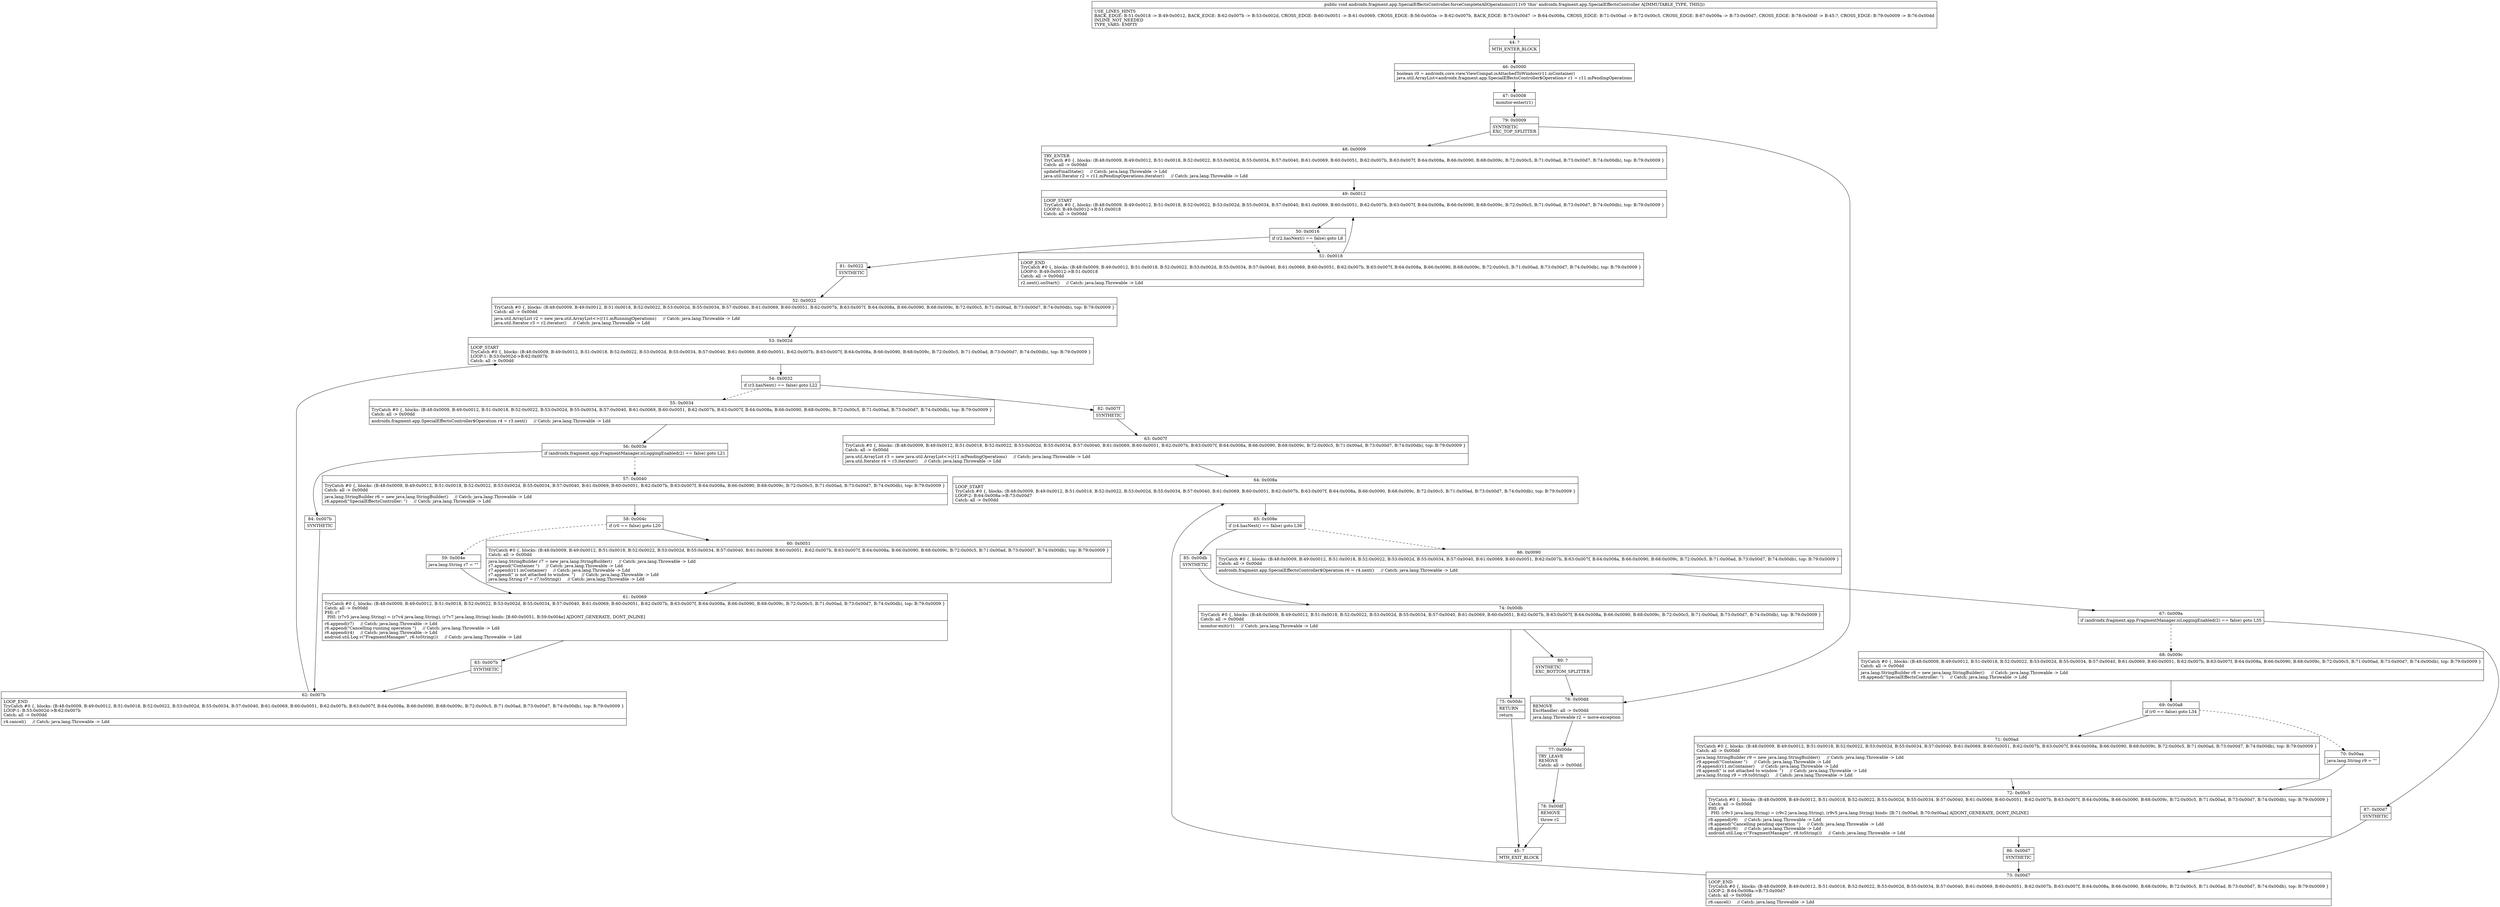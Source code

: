 digraph "CFG forandroidx.fragment.app.SpecialEffectsController.forceCompleteAllOperations()V" {
Node_44 [shape=record,label="{44\:\ ?|MTH_ENTER_BLOCK\l}"];
Node_46 [shape=record,label="{46\:\ 0x0000|boolean r0 = androidx.core.view.ViewCompat.isAttachedToWindow(r11.mContainer)\ljava.util.ArrayList\<androidx.fragment.app.SpecialEffectsController$Operation\> r1 = r11.mPendingOperations\l}"];
Node_47 [shape=record,label="{47\:\ 0x0008|monitor\-enter(r1)\l}"];
Node_79 [shape=record,label="{79\:\ 0x0009|SYNTHETIC\lEXC_TOP_SPLITTER\l}"];
Node_48 [shape=record,label="{48\:\ 0x0009|TRY_ENTER\lTryCatch #0 \{, blocks: (B:48:0x0009, B:49:0x0012, B:51:0x0018, B:52:0x0022, B:53:0x002d, B:55:0x0034, B:57:0x0040, B:61:0x0069, B:60:0x0051, B:62:0x007b, B:63:0x007f, B:64:0x008a, B:66:0x0090, B:68:0x009c, B:72:0x00c5, B:71:0x00ad, B:73:0x00d7, B:74:0x00db), top: B:79:0x0009 \}\lCatch: all \-\> 0x00dd\l|updateFinalState()     \/\/ Catch: java.lang.Throwable \-\> Ldd\ljava.util.Iterator r2 = r11.mPendingOperations.iterator()     \/\/ Catch: java.lang.Throwable \-\> Ldd\l}"];
Node_49 [shape=record,label="{49\:\ 0x0012|LOOP_START\lTryCatch #0 \{, blocks: (B:48:0x0009, B:49:0x0012, B:51:0x0018, B:52:0x0022, B:53:0x002d, B:55:0x0034, B:57:0x0040, B:61:0x0069, B:60:0x0051, B:62:0x007b, B:63:0x007f, B:64:0x008a, B:66:0x0090, B:68:0x009c, B:72:0x00c5, B:71:0x00ad, B:73:0x00d7, B:74:0x00db), top: B:79:0x0009 \}\lLOOP:0: B:49:0x0012\-\>B:51:0x0018\lCatch: all \-\> 0x00dd\l}"];
Node_50 [shape=record,label="{50\:\ 0x0016|if (r2.hasNext() == false) goto L8\l}"];
Node_51 [shape=record,label="{51\:\ 0x0018|LOOP_END\lTryCatch #0 \{, blocks: (B:48:0x0009, B:49:0x0012, B:51:0x0018, B:52:0x0022, B:53:0x002d, B:55:0x0034, B:57:0x0040, B:61:0x0069, B:60:0x0051, B:62:0x007b, B:63:0x007f, B:64:0x008a, B:66:0x0090, B:68:0x009c, B:72:0x00c5, B:71:0x00ad, B:73:0x00d7, B:74:0x00db), top: B:79:0x0009 \}\lLOOP:0: B:49:0x0012\-\>B:51:0x0018\lCatch: all \-\> 0x00dd\l|r2.next().onStart()     \/\/ Catch: java.lang.Throwable \-\> Ldd\l}"];
Node_81 [shape=record,label="{81\:\ 0x0022|SYNTHETIC\l}"];
Node_52 [shape=record,label="{52\:\ 0x0022|TryCatch #0 \{, blocks: (B:48:0x0009, B:49:0x0012, B:51:0x0018, B:52:0x0022, B:53:0x002d, B:55:0x0034, B:57:0x0040, B:61:0x0069, B:60:0x0051, B:62:0x007b, B:63:0x007f, B:64:0x008a, B:66:0x0090, B:68:0x009c, B:72:0x00c5, B:71:0x00ad, B:73:0x00d7, B:74:0x00db), top: B:79:0x0009 \}\lCatch: all \-\> 0x00dd\l|java.util.ArrayList r2 = new java.util.ArrayList\<\>(r11.mRunningOperations)     \/\/ Catch: java.lang.Throwable \-\> Ldd\ljava.util.Iterator r3 = r2.iterator()     \/\/ Catch: java.lang.Throwable \-\> Ldd\l}"];
Node_53 [shape=record,label="{53\:\ 0x002d|LOOP_START\lTryCatch #0 \{, blocks: (B:48:0x0009, B:49:0x0012, B:51:0x0018, B:52:0x0022, B:53:0x002d, B:55:0x0034, B:57:0x0040, B:61:0x0069, B:60:0x0051, B:62:0x007b, B:63:0x007f, B:64:0x008a, B:66:0x0090, B:68:0x009c, B:72:0x00c5, B:71:0x00ad, B:73:0x00d7, B:74:0x00db), top: B:79:0x0009 \}\lLOOP:1: B:53:0x002d\-\>B:62:0x007b\lCatch: all \-\> 0x00dd\l}"];
Node_54 [shape=record,label="{54\:\ 0x0032|if (r3.hasNext() == false) goto L22\l}"];
Node_55 [shape=record,label="{55\:\ 0x0034|TryCatch #0 \{, blocks: (B:48:0x0009, B:49:0x0012, B:51:0x0018, B:52:0x0022, B:53:0x002d, B:55:0x0034, B:57:0x0040, B:61:0x0069, B:60:0x0051, B:62:0x007b, B:63:0x007f, B:64:0x008a, B:66:0x0090, B:68:0x009c, B:72:0x00c5, B:71:0x00ad, B:73:0x00d7, B:74:0x00db), top: B:79:0x0009 \}\lCatch: all \-\> 0x00dd\l|androidx.fragment.app.SpecialEffectsController$Operation r4 = r3.next()     \/\/ Catch: java.lang.Throwable \-\> Ldd\l}"];
Node_56 [shape=record,label="{56\:\ 0x003e|if (androidx.fragment.app.FragmentManager.isLoggingEnabled(2) == false) goto L21\l}"];
Node_57 [shape=record,label="{57\:\ 0x0040|TryCatch #0 \{, blocks: (B:48:0x0009, B:49:0x0012, B:51:0x0018, B:52:0x0022, B:53:0x002d, B:55:0x0034, B:57:0x0040, B:61:0x0069, B:60:0x0051, B:62:0x007b, B:63:0x007f, B:64:0x008a, B:66:0x0090, B:68:0x009c, B:72:0x00c5, B:71:0x00ad, B:73:0x00d7, B:74:0x00db), top: B:79:0x0009 \}\lCatch: all \-\> 0x00dd\l|java.lang.StringBuilder r6 = new java.lang.StringBuilder()     \/\/ Catch: java.lang.Throwable \-\> Ldd\lr6.append(\"SpecialEffectsController: \")     \/\/ Catch: java.lang.Throwable \-\> Ldd\l}"];
Node_58 [shape=record,label="{58\:\ 0x004c|if (r0 == false) goto L20\l}"];
Node_59 [shape=record,label="{59\:\ 0x004e|java.lang.String r7 = \"\"\l}"];
Node_61 [shape=record,label="{61\:\ 0x0069|TryCatch #0 \{, blocks: (B:48:0x0009, B:49:0x0012, B:51:0x0018, B:52:0x0022, B:53:0x002d, B:55:0x0034, B:57:0x0040, B:61:0x0069, B:60:0x0051, B:62:0x007b, B:63:0x007f, B:64:0x008a, B:66:0x0090, B:68:0x009c, B:72:0x00c5, B:71:0x00ad, B:73:0x00d7, B:74:0x00db), top: B:79:0x0009 \}\lCatch: all \-\> 0x00dd\lPHI: r7 \l  PHI: (r7v5 java.lang.String) = (r7v4 java.lang.String), (r7v7 java.lang.String) binds: [B:60:0x0051, B:59:0x004e] A[DONT_GENERATE, DONT_INLINE]\l|r6.append(r7)     \/\/ Catch: java.lang.Throwable \-\> Ldd\lr6.append(\"Cancelling running operation \")     \/\/ Catch: java.lang.Throwable \-\> Ldd\lr6.append(r4)     \/\/ Catch: java.lang.Throwable \-\> Ldd\landroid.util.Log.v(\"FragmentManager\", r6.toString())     \/\/ Catch: java.lang.Throwable \-\> Ldd\l}"];
Node_83 [shape=record,label="{83\:\ 0x007b|SYNTHETIC\l}"];
Node_62 [shape=record,label="{62\:\ 0x007b|LOOP_END\lTryCatch #0 \{, blocks: (B:48:0x0009, B:49:0x0012, B:51:0x0018, B:52:0x0022, B:53:0x002d, B:55:0x0034, B:57:0x0040, B:61:0x0069, B:60:0x0051, B:62:0x007b, B:63:0x007f, B:64:0x008a, B:66:0x0090, B:68:0x009c, B:72:0x00c5, B:71:0x00ad, B:73:0x00d7, B:74:0x00db), top: B:79:0x0009 \}\lLOOP:1: B:53:0x002d\-\>B:62:0x007b\lCatch: all \-\> 0x00dd\l|r4.cancel()     \/\/ Catch: java.lang.Throwable \-\> Ldd\l}"];
Node_60 [shape=record,label="{60\:\ 0x0051|TryCatch #0 \{, blocks: (B:48:0x0009, B:49:0x0012, B:51:0x0018, B:52:0x0022, B:53:0x002d, B:55:0x0034, B:57:0x0040, B:61:0x0069, B:60:0x0051, B:62:0x007b, B:63:0x007f, B:64:0x008a, B:66:0x0090, B:68:0x009c, B:72:0x00c5, B:71:0x00ad, B:73:0x00d7, B:74:0x00db), top: B:79:0x0009 \}\lCatch: all \-\> 0x00dd\l|java.lang.StringBuilder r7 = new java.lang.StringBuilder()     \/\/ Catch: java.lang.Throwable \-\> Ldd\lr7.append(\"Container \")     \/\/ Catch: java.lang.Throwable \-\> Ldd\lr7.append(r11.mContainer)     \/\/ Catch: java.lang.Throwable \-\> Ldd\lr7.append(\" is not attached to window. \")     \/\/ Catch: java.lang.Throwable \-\> Ldd\ljava.lang.String r7 = r7.toString()     \/\/ Catch: java.lang.Throwable \-\> Ldd\l}"];
Node_84 [shape=record,label="{84\:\ 0x007b|SYNTHETIC\l}"];
Node_82 [shape=record,label="{82\:\ 0x007f|SYNTHETIC\l}"];
Node_63 [shape=record,label="{63\:\ 0x007f|TryCatch #0 \{, blocks: (B:48:0x0009, B:49:0x0012, B:51:0x0018, B:52:0x0022, B:53:0x002d, B:55:0x0034, B:57:0x0040, B:61:0x0069, B:60:0x0051, B:62:0x007b, B:63:0x007f, B:64:0x008a, B:66:0x0090, B:68:0x009c, B:72:0x00c5, B:71:0x00ad, B:73:0x00d7, B:74:0x00db), top: B:79:0x0009 \}\lCatch: all \-\> 0x00dd\l|java.util.ArrayList r3 = new java.util.ArrayList\<\>(r11.mPendingOperations)     \/\/ Catch: java.lang.Throwable \-\> Ldd\ljava.util.Iterator r4 = r3.iterator()     \/\/ Catch: java.lang.Throwable \-\> Ldd\l}"];
Node_64 [shape=record,label="{64\:\ 0x008a|LOOP_START\lTryCatch #0 \{, blocks: (B:48:0x0009, B:49:0x0012, B:51:0x0018, B:52:0x0022, B:53:0x002d, B:55:0x0034, B:57:0x0040, B:61:0x0069, B:60:0x0051, B:62:0x007b, B:63:0x007f, B:64:0x008a, B:66:0x0090, B:68:0x009c, B:72:0x00c5, B:71:0x00ad, B:73:0x00d7, B:74:0x00db), top: B:79:0x0009 \}\lLOOP:2: B:64:0x008a\-\>B:73:0x00d7\lCatch: all \-\> 0x00dd\l}"];
Node_65 [shape=record,label="{65\:\ 0x008e|if (r4.hasNext() == false) goto L36\l}"];
Node_66 [shape=record,label="{66\:\ 0x0090|TryCatch #0 \{, blocks: (B:48:0x0009, B:49:0x0012, B:51:0x0018, B:52:0x0022, B:53:0x002d, B:55:0x0034, B:57:0x0040, B:61:0x0069, B:60:0x0051, B:62:0x007b, B:63:0x007f, B:64:0x008a, B:66:0x0090, B:68:0x009c, B:72:0x00c5, B:71:0x00ad, B:73:0x00d7, B:74:0x00db), top: B:79:0x0009 \}\lCatch: all \-\> 0x00dd\l|androidx.fragment.app.SpecialEffectsController$Operation r6 = r4.next()     \/\/ Catch: java.lang.Throwable \-\> Ldd\l}"];
Node_67 [shape=record,label="{67\:\ 0x009a|if (androidx.fragment.app.FragmentManager.isLoggingEnabled(2) == false) goto L35\l}"];
Node_68 [shape=record,label="{68\:\ 0x009c|TryCatch #0 \{, blocks: (B:48:0x0009, B:49:0x0012, B:51:0x0018, B:52:0x0022, B:53:0x002d, B:55:0x0034, B:57:0x0040, B:61:0x0069, B:60:0x0051, B:62:0x007b, B:63:0x007f, B:64:0x008a, B:66:0x0090, B:68:0x009c, B:72:0x00c5, B:71:0x00ad, B:73:0x00d7, B:74:0x00db), top: B:79:0x0009 \}\lCatch: all \-\> 0x00dd\l|java.lang.StringBuilder r8 = new java.lang.StringBuilder()     \/\/ Catch: java.lang.Throwable \-\> Ldd\lr8.append(\"SpecialEffectsController: \")     \/\/ Catch: java.lang.Throwable \-\> Ldd\l}"];
Node_69 [shape=record,label="{69\:\ 0x00a8|if (r0 == false) goto L34\l}"];
Node_70 [shape=record,label="{70\:\ 0x00aa|java.lang.String r9 = \"\"\l}"];
Node_72 [shape=record,label="{72\:\ 0x00c5|TryCatch #0 \{, blocks: (B:48:0x0009, B:49:0x0012, B:51:0x0018, B:52:0x0022, B:53:0x002d, B:55:0x0034, B:57:0x0040, B:61:0x0069, B:60:0x0051, B:62:0x007b, B:63:0x007f, B:64:0x008a, B:66:0x0090, B:68:0x009c, B:72:0x00c5, B:71:0x00ad, B:73:0x00d7, B:74:0x00db), top: B:79:0x0009 \}\lCatch: all \-\> 0x00dd\lPHI: r9 \l  PHI: (r9v3 java.lang.String) = (r9v2 java.lang.String), (r9v5 java.lang.String) binds: [B:71:0x00ad, B:70:0x00aa] A[DONT_GENERATE, DONT_INLINE]\l|r8.append(r9)     \/\/ Catch: java.lang.Throwable \-\> Ldd\lr8.append(\"Cancelling pending operation \")     \/\/ Catch: java.lang.Throwable \-\> Ldd\lr8.append(r6)     \/\/ Catch: java.lang.Throwable \-\> Ldd\landroid.util.Log.v(\"FragmentManager\", r8.toString())     \/\/ Catch: java.lang.Throwable \-\> Ldd\l}"];
Node_86 [shape=record,label="{86\:\ 0x00d7|SYNTHETIC\l}"];
Node_73 [shape=record,label="{73\:\ 0x00d7|LOOP_END\lTryCatch #0 \{, blocks: (B:48:0x0009, B:49:0x0012, B:51:0x0018, B:52:0x0022, B:53:0x002d, B:55:0x0034, B:57:0x0040, B:61:0x0069, B:60:0x0051, B:62:0x007b, B:63:0x007f, B:64:0x008a, B:66:0x0090, B:68:0x009c, B:72:0x00c5, B:71:0x00ad, B:73:0x00d7, B:74:0x00db), top: B:79:0x0009 \}\lLOOP:2: B:64:0x008a\-\>B:73:0x00d7\lCatch: all \-\> 0x00dd\l|r6.cancel()     \/\/ Catch: java.lang.Throwable \-\> Ldd\l}"];
Node_71 [shape=record,label="{71\:\ 0x00ad|TryCatch #0 \{, blocks: (B:48:0x0009, B:49:0x0012, B:51:0x0018, B:52:0x0022, B:53:0x002d, B:55:0x0034, B:57:0x0040, B:61:0x0069, B:60:0x0051, B:62:0x007b, B:63:0x007f, B:64:0x008a, B:66:0x0090, B:68:0x009c, B:72:0x00c5, B:71:0x00ad, B:73:0x00d7, B:74:0x00db), top: B:79:0x0009 \}\lCatch: all \-\> 0x00dd\l|java.lang.StringBuilder r9 = new java.lang.StringBuilder()     \/\/ Catch: java.lang.Throwable \-\> Ldd\lr9.append(\"Container \")     \/\/ Catch: java.lang.Throwable \-\> Ldd\lr9.append(r11.mContainer)     \/\/ Catch: java.lang.Throwable \-\> Ldd\lr9.append(\" is not attached to window. \")     \/\/ Catch: java.lang.Throwable \-\> Ldd\ljava.lang.String r9 = r9.toString()     \/\/ Catch: java.lang.Throwable \-\> Ldd\l}"];
Node_87 [shape=record,label="{87\:\ 0x00d7|SYNTHETIC\l}"];
Node_85 [shape=record,label="{85\:\ 0x00db|SYNTHETIC\l}"];
Node_74 [shape=record,label="{74\:\ 0x00db|TryCatch #0 \{, blocks: (B:48:0x0009, B:49:0x0012, B:51:0x0018, B:52:0x0022, B:53:0x002d, B:55:0x0034, B:57:0x0040, B:61:0x0069, B:60:0x0051, B:62:0x007b, B:63:0x007f, B:64:0x008a, B:66:0x0090, B:68:0x009c, B:72:0x00c5, B:71:0x00ad, B:73:0x00d7, B:74:0x00db), top: B:79:0x0009 \}\lCatch: all \-\> 0x00dd\l|monitor\-exit(r1)     \/\/ Catch: java.lang.Throwable \-\> Ldd\l}"];
Node_75 [shape=record,label="{75\:\ 0x00dc|RETURN\l|return\l}"];
Node_45 [shape=record,label="{45\:\ ?|MTH_EXIT_BLOCK\l}"];
Node_80 [shape=record,label="{80\:\ ?|SYNTHETIC\lEXC_BOTTOM_SPLITTER\l}"];
Node_76 [shape=record,label="{76\:\ 0x00dd|REMOVE\lExcHandler: all \-\> 0x00dd\l|java.lang.Throwable r2 = move\-exception\l}"];
Node_77 [shape=record,label="{77\:\ 0x00de|TRY_LEAVE\lREMOVE\lCatch: all \-\> 0x00dd\l}"];
Node_78 [shape=record,label="{78\:\ 0x00df|REMOVE\l|throw r2\l}"];
MethodNode[shape=record,label="{public void androidx.fragment.app.SpecialEffectsController.forceCompleteAllOperations((r11v0 'this' androidx.fragment.app.SpecialEffectsController A[IMMUTABLE_TYPE, THIS]))  | USE_LINES_HINTS\lBACK_EDGE: B:51:0x0018 \-\> B:49:0x0012, BACK_EDGE: B:62:0x007b \-\> B:53:0x002d, CROSS_EDGE: B:60:0x0051 \-\> B:61:0x0069, CROSS_EDGE: B:56:0x003e \-\> B:62:0x007b, BACK_EDGE: B:73:0x00d7 \-\> B:64:0x008a, CROSS_EDGE: B:71:0x00ad \-\> B:72:0x00c5, CROSS_EDGE: B:67:0x009a \-\> B:73:0x00d7, CROSS_EDGE: B:78:0x00df \-\> B:45:?, CROSS_EDGE: B:79:0x0009 \-\> B:76:0x00dd\lINLINE_NOT_NEEDED\lTYPE_VARS: EMPTY\l}"];
MethodNode -> Node_44;Node_44 -> Node_46;
Node_46 -> Node_47;
Node_47 -> Node_79;
Node_79 -> Node_48;
Node_79 -> Node_76;
Node_48 -> Node_49;
Node_49 -> Node_50;
Node_50 -> Node_51[style=dashed];
Node_50 -> Node_81;
Node_51 -> Node_49;
Node_81 -> Node_52;
Node_52 -> Node_53;
Node_53 -> Node_54;
Node_54 -> Node_55[style=dashed];
Node_54 -> Node_82;
Node_55 -> Node_56;
Node_56 -> Node_57[style=dashed];
Node_56 -> Node_84;
Node_57 -> Node_58;
Node_58 -> Node_59[style=dashed];
Node_58 -> Node_60;
Node_59 -> Node_61;
Node_61 -> Node_83;
Node_83 -> Node_62;
Node_62 -> Node_53;
Node_60 -> Node_61;
Node_84 -> Node_62;
Node_82 -> Node_63;
Node_63 -> Node_64;
Node_64 -> Node_65;
Node_65 -> Node_66[style=dashed];
Node_65 -> Node_85;
Node_66 -> Node_67;
Node_67 -> Node_68[style=dashed];
Node_67 -> Node_87;
Node_68 -> Node_69;
Node_69 -> Node_70[style=dashed];
Node_69 -> Node_71;
Node_70 -> Node_72;
Node_72 -> Node_86;
Node_86 -> Node_73;
Node_73 -> Node_64;
Node_71 -> Node_72;
Node_87 -> Node_73;
Node_85 -> Node_74;
Node_74 -> Node_75;
Node_74 -> Node_80;
Node_75 -> Node_45;
Node_80 -> Node_76;
Node_76 -> Node_77;
Node_77 -> Node_78;
Node_78 -> Node_45;
}

